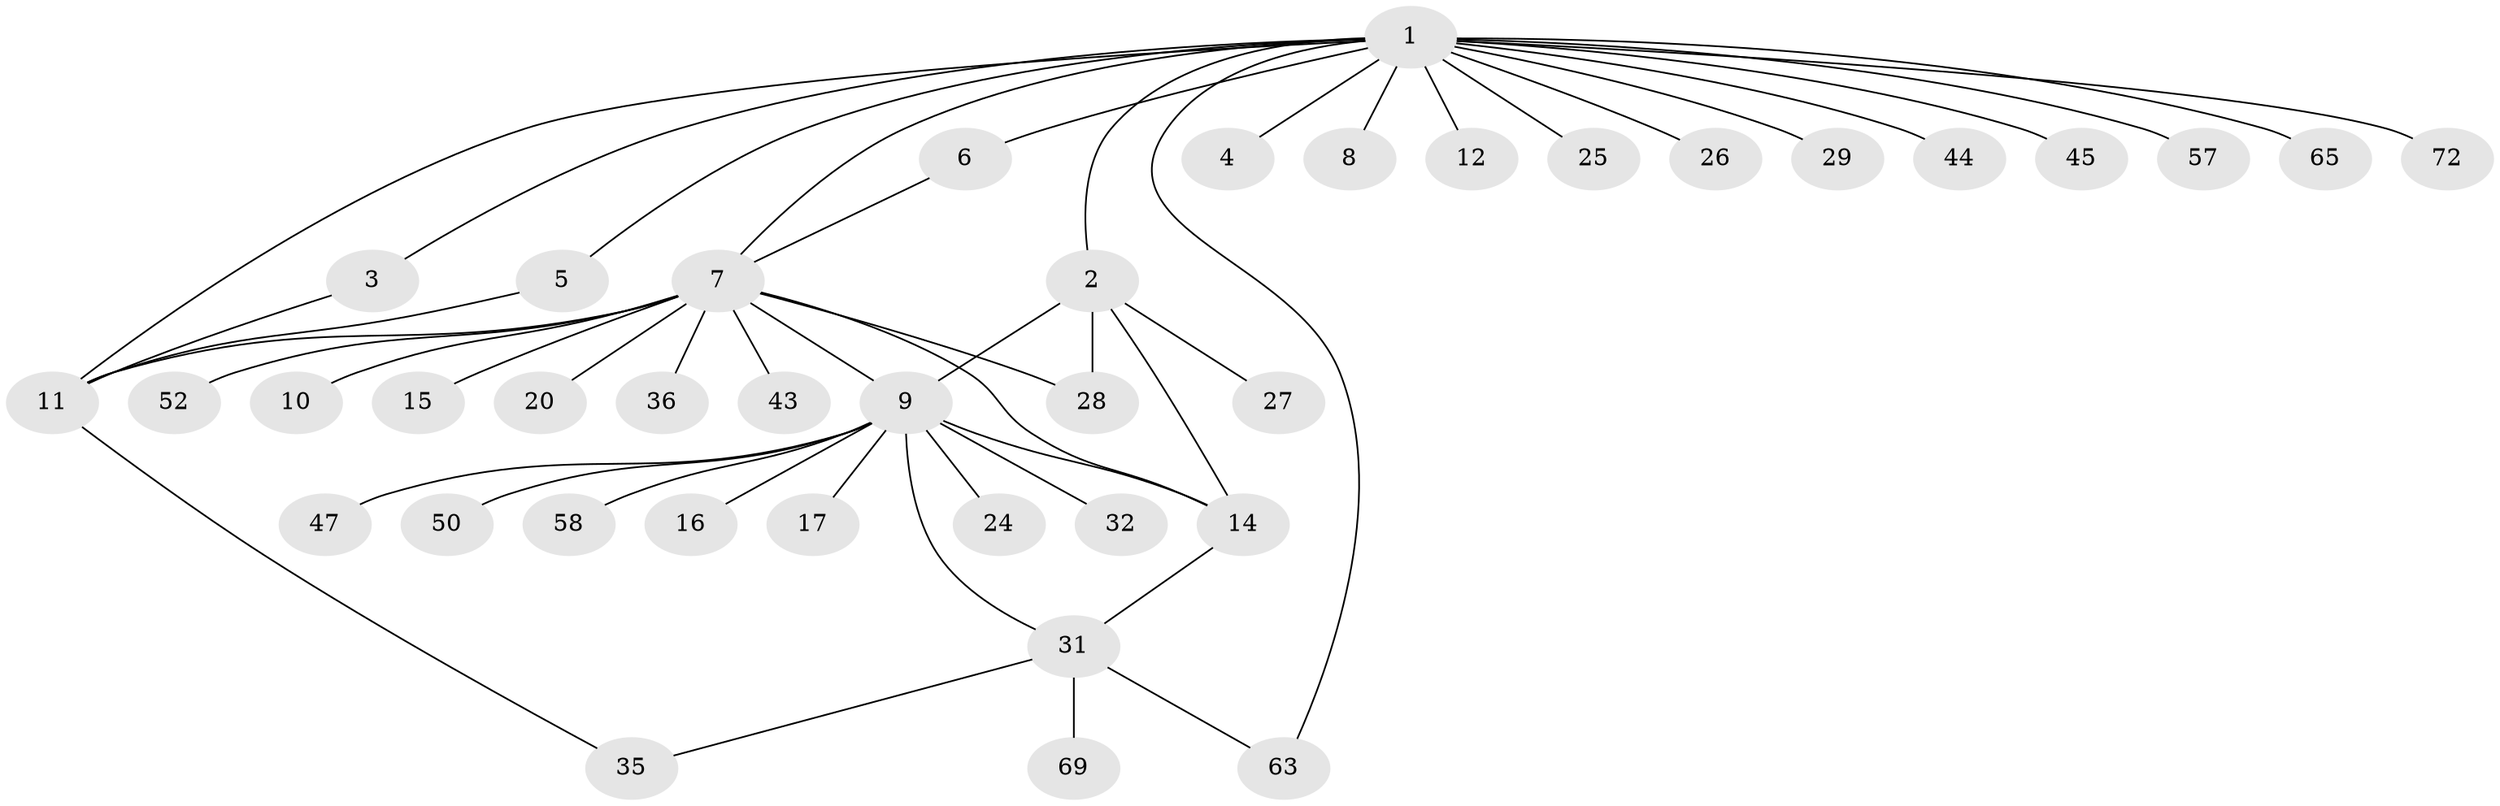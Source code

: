 // original degree distribution, {18: 0.01282051282051282, 5: 0.0641025641025641, 2: 0.16666666666666666, 1: 0.6025641025641025, 3: 0.07692307692307693, 12: 0.01282051282051282, 9: 0.01282051282051282, 8: 0.01282051282051282, 7: 0.01282051282051282, 4: 0.02564102564102564}
// Generated by graph-tools (version 1.1) at 2025/14/03/09/25 04:14:24]
// undirected, 39 vertices, 49 edges
graph export_dot {
graph [start="1"]
  node [color=gray90,style=filled];
  1;
  2;
  3;
  4;
  5 [super="+21"];
  6 [super="+41"];
  7 [super="+13+19"];
  8;
  9 [super="+38"];
  10;
  11 [super="+56+78+53+49+18+37"];
  12;
  14 [super="+77+70+23+33"];
  15;
  16;
  17 [super="+73"];
  20;
  24 [super="+71+64"];
  25;
  26 [super="+42"];
  27;
  28;
  29;
  31 [super="+34+39"];
  32;
  35;
  36;
  43;
  44 [super="+59"];
  45;
  47;
  50;
  52;
  57;
  58;
  63 [super="+75"];
  65;
  69;
  72;
  1 -- 2;
  1 -- 3;
  1 -- 4;
  1 -- 5;
  1 -- 6;
  1 -- 7;
  1 -- 8;
  1 -- 11;
  1 -- 12;
  1 -- 25;
  1 -- 26;
  1 -- 29;
  1 -- 44;
  1 -- 45;
  1 -- 57;
  1 -- 63;
  1 -- 65;
  1 -- 72;
  2 -- 9;
  2 -- 14;
  2 -- 27;
  2 -- 28;
  3 -- 11;
  5 -- 11;
  6 -- 7;
  7 -- 10;
  7 -- 11;
  7 -- 43;
  7 -- 15;
  7 -- 20;
  7 -- 36;
  7 -- 52;
  7 -- 28;
  7 -- 14;
  7 -- 9;
  9 -- 14;
  9 -- 16;
  9 -- 17;
  9 -- 24;
  9 -- 32;
  9 -- 47;
  9 -- 50;
  9 -- 58;
  9 -- 31;
  11 -- 35;
  14 -- 31;
  31 -- 63;
  31 -- 69;
  31 -- 35;
}
